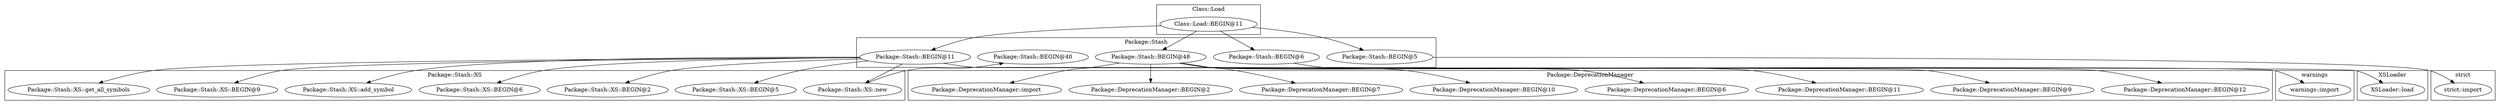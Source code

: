 digraph {
graph [overlap=false]
subgraph cluster_warnings {
	label="warnings";
	"warnings::import";
}
subgraph cluster_XSLoader {
	label="XSLoader";
	"XSLoader::load";
}
subgraph cluster_Package_Stash_XS {
	label="Package::Stash::XS";
	"Package::Stash::XS::get_all_symbols";
	"Package::Stash::XS::new";
	"Package::Stash::XS::BEGIN@2";
	"Package::Stash::XS::BEGIN@6";
	"Package::Stash::XS::add_symbol";
	"Package::Stash::XS::BEGIN@9";
	"Package::Stash::XS::BEGIN@5";
}
subgraph cluster_Package_Stash {
	label="Package::Stash";
	"Package::Stash::BEGIN@40";
	"Package::Stash::BEGIN@48";
	"Package::Stash::BEGIN@6";
	"Package::Stash::BEGIN@11";
	"Package::Stash::BEGIN@5";
}
subgraph cluster_Class_Load {
	label="Class::Load";
	"Class::Load::BEGIN@11";
}
subgraph cluster_strict {
	label="strict";
	"strict::import";
}
subgraph cluster_Package_DeprecationManager {
	label="Package::DeprecationManager";
	"Package::DeprecationManager::BEGIN@2";
	"Package::DeprecationManager::import";
	"Package::DeprecationManager::BEGIN@12";
	"Package::DeprecationManager::BEGIN@9";
	"Package::DeprecationManager::BEGIN@11";
	"Package::DeprecationManager::BEGIN@6";
	"Package::DeprecationManager::BEGIN@10";
	"Package::DeprecationManager::BEGIN@7";
}
"Class::Load::BEGIN@11" -> "Package::Stash::BEGIN@5";
"Package::Stash::BEGIN@48" -> "Package::DeprecationManager::BEGIN@9";
"Package::Stash::BEGIN@48" -> "Package::DeprecationManager::BEGIN@6";
"Package::Stash::XS::new" -> "Package::Stash::BEGIN@40";
"Package::Stash::BEGIN@48" -> "Package::DeprecationManager::BEGIN@7";
"Package::Stash::BEGIN@6" -> "warnings::import";
"Package::Stash::BEGIN@48" -> "Package::DeprecationManager::BEGIN@12";
"Class::Load::BEGIN@11" -> "Package::Stash::BEGIN@11";
"Package::Stash::BEGIN@11" -> "Package::Stash::XS::new";
"Package::Stash::BEGIN@5" -> "strict::import";
"Package::Stash::BEGIN@11" -> "Package::Stash::XS::BEGIN@5";
"Package::Stash::BEGIN@11" -> "Package::Stash::XS::BEGIN@2";
"Package::Stash::BEGIN@48" -> "Package::DeprecationManager::BEGIN@11";
"Package::Stash::BEGIN@48" -> "Package::DeprecationManager::import";
"Package::Stash::BEGIN@11" -> "Package::Stash::XS::BEGIN@9";
"Package::Stash::BEGIN@48" -> "Package::DeprecationManager::BEGIN@2";
"Package::Stash::BEGIN@11" -> "Package::Stash::XS::get_all_symbols";
"Package::Stash::BEGIN@11" -> "XSLoader::load";
"Class::Load::BEGIN@11" -> "Package::Stash::BEGIN@48";
"Package::Stash::BEGIN@11" -> "Package::Stash::XS::add_symbol";
"Package::Stash::BEGIN@48" -> "Package::DeprecationManager::BEGIN@10";
"Package::Stash::BEGIN@11" -> "Package::Stash::XS::BEGIN@6";
"Class::Load::BEGIN@11" -> "Package::Stash::BEGIN@6";
}

